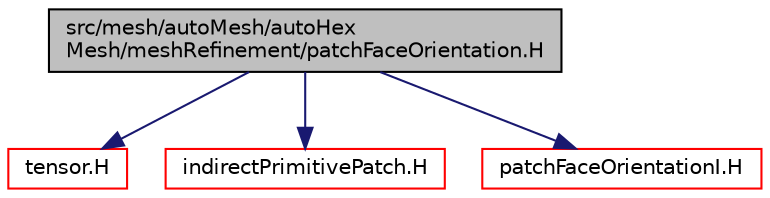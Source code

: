 digraph "src/mesh/autoMesh/autoHexMesh/meshRefinement/patchFaceOrientation.H"
{
  bgcolor="transparent";
  edge [fontname="Helvetica",fontsize="10",labelfontname="Helvetica",labelfontsize="10"];
  node [fontname="Helvetica",fontsize="10",shape=record];
  Node1 [label="src/mesh/autoMesh/autoHex\lMesh/meshRefinement/patchFaceOrientation.H",height=0.2,width=0.4,color="black", fillcolor="grey75", style="filled", fontcolor="black"];
  Node1 -> Node2 [color="midnightblue",fontsize="10",style="solid",fontname="Helvetica"];
  Node2 [label="tensor.H",height=0.2,width=0.4,color="red",URL="$a09017.html"];
  Node1 -> Node3 [color="midnightblue",fontsize="10",style="solid",fontname="Helvetica"];
  Node3 [label="indirectPrimitivePatch.H",height=0.2,width=0.4,color="red",URL="$a08737.html"];
  Node1 -> Node4 [color="midnightblue",fontsize="10",style="solid",fontname="Helvetica"];
  Node4 [label="patchFaceOrientationI.H",height=0.2,width=0.4,color="red",URL="$a07059.html"];
}
